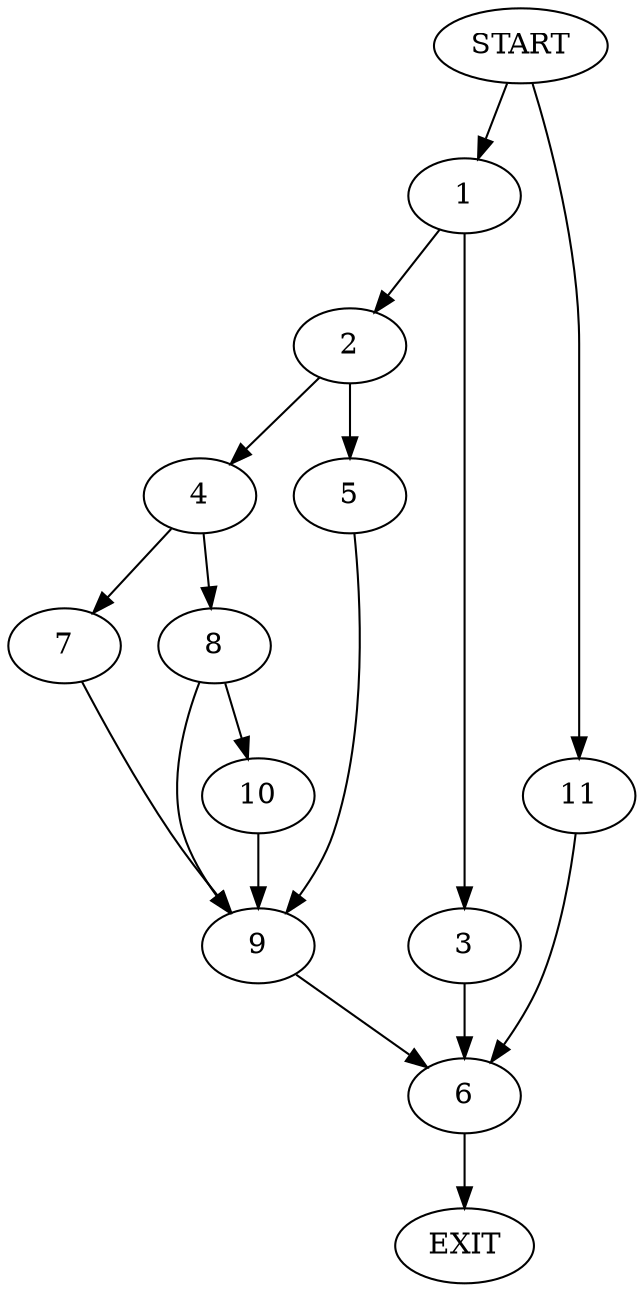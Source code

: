 digraph {
0 [label="START"]
12 [label="EXIT"]
0 -> 1
1 -> 2
1 -> 3
2 -> 4
2 -> 5
3 -> 6
6 -> 12
4 -> 7
4 -> 8
5 -> 9
9 -> 6
7 -> 9
8 -> 9
8 -> 10
10 -> 9
0 -> 11
11 -> 6
}
